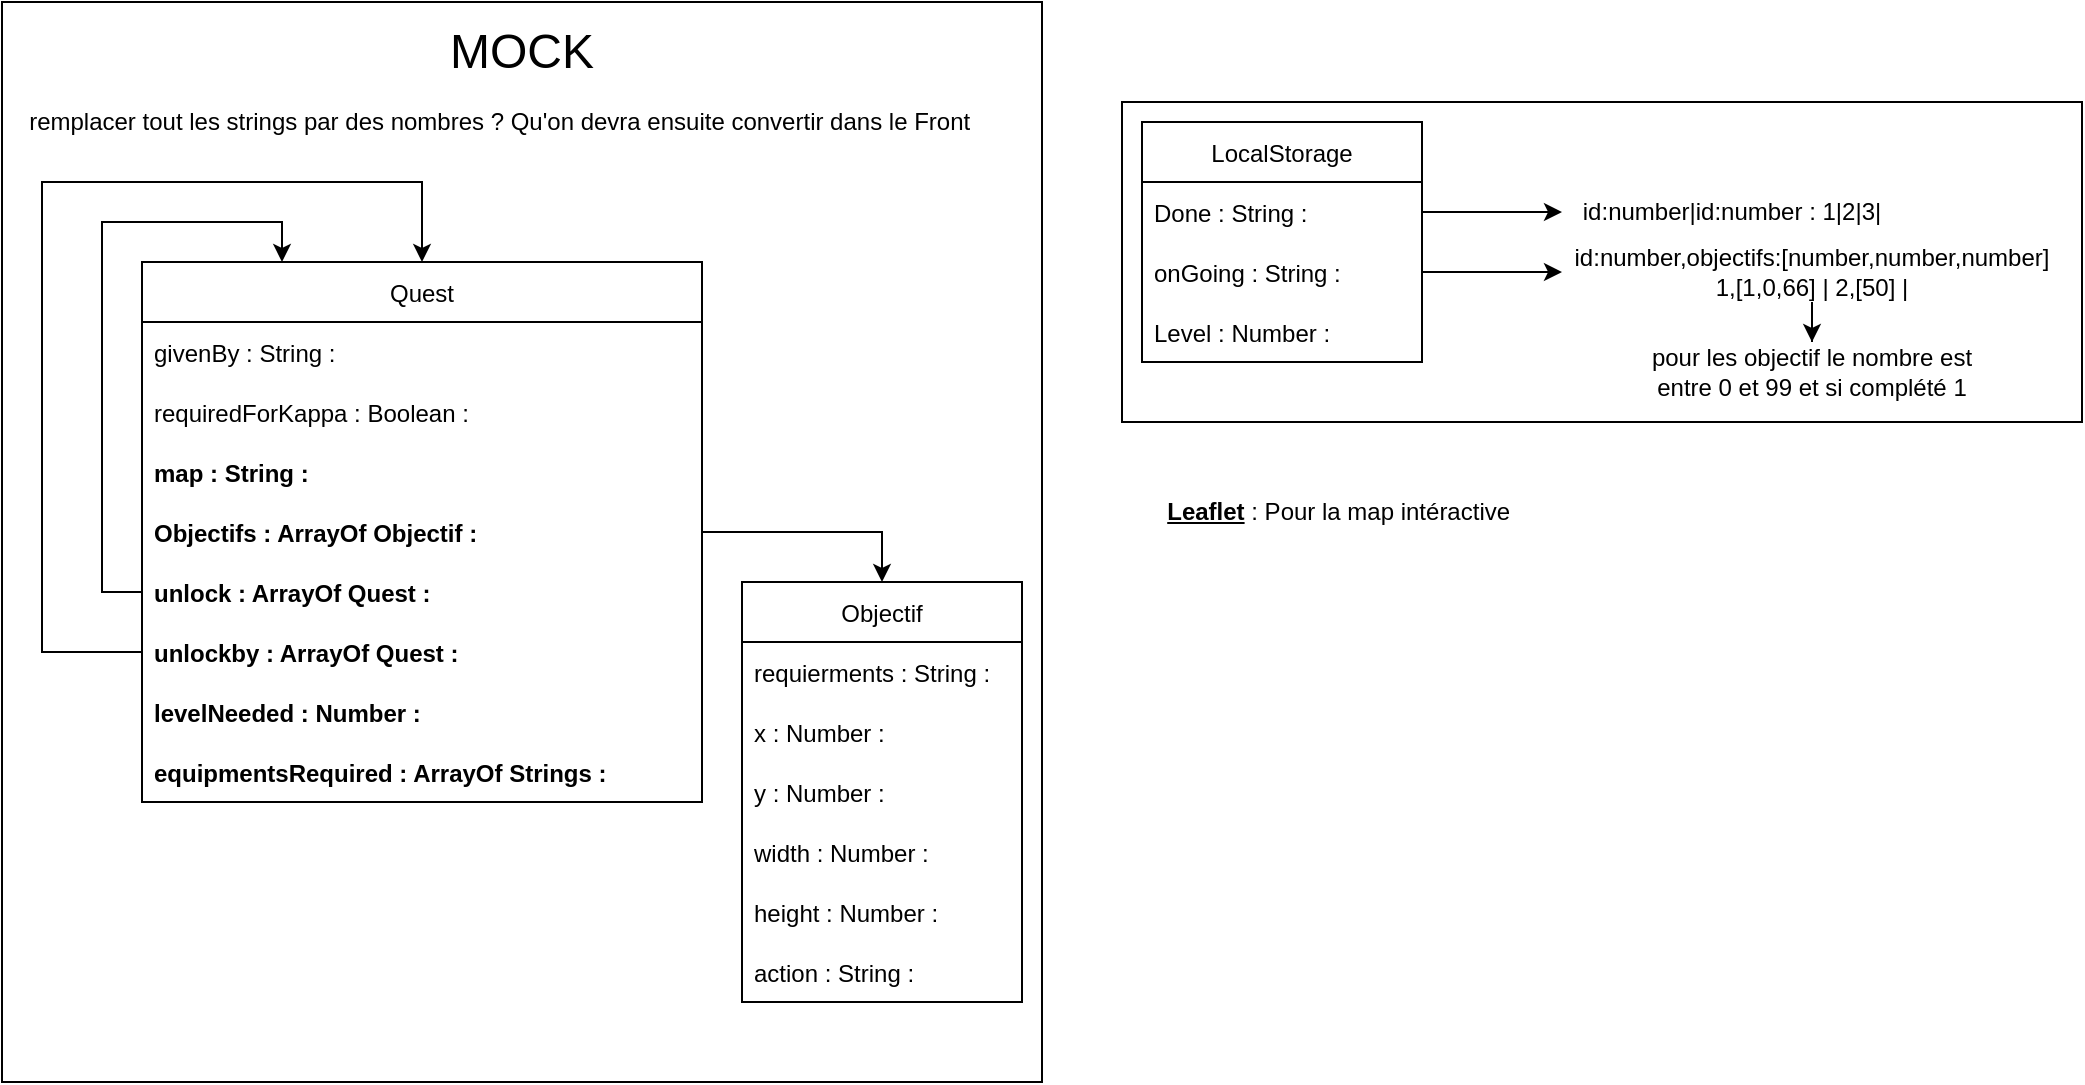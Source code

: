 <mxfile version="19.0.3" type="device"><diagram name="Page-1" id="9f46799a-70d6-7492-0946-bef42562c5a5"><mxGraphModel dx="782" dy="809" grid="1" gridSize="10" guides="1" tooltips="1" connect="1" arrows="1" fold="1" page="1" pageScale="1" pageWidth="1100" pageHeight="850" background="none" math="0" shadow="0"><root><mxCell id="0"/><mxCell id="1" parent="0"/><mxCell id="2KDLwC4VcoyogHusY3sq-51" value="" style="rounded=0;whiteSpace=wrap;html=1;fontSize=24;" parent="1" vertex="1"><mxGeometry x="20" y="80" width="520" height="540" as="geometry"/></mxCell><mxCell id="2KDLwC4VcoyogHusY3sq-46" value="" style="rounded=0;whiteSpace=wrap;html=1;" parent="1" vertex="1"><mxGeometry x="580" y="130" width="480" height="160" as="geometry"/></mxCell><mxCell id="2KDLwC4VcoyogHusY3sq-1" value="Quest" style="swimlane;fontStyle=0;childLayout=stackLayout;horizontal=1;startSize=30;horizontalStack=0;resizeParent=1;resizeParentMax=0;resizeLast=0;collapsible=1;marginBottom=0;" parent="1" vertex="1"><mxGeometry x="90" y="210" width="280" height="270" as="geometry"><mxRectangle x="300" y="170" width="90" height="30" as="alternateBounds"/></mxGeometry></mxCell><mxCell id="2KDLwC4VcoyogHusY3sq-2" value="givenBy : String : " style="text;strokeColor=none;fillColor=none;align=left;verticalAlign=middle;spacingLeft=4;spacingRight=4;overflow=hidden;points=[[0,0.5],[1,0.5]];portConstraint=eastwest;rotatable=0;" parent="2KDLwC4VcoyogHusY3sq-1" vertex="1"><mxGeometry y="30" width="280" height="30" as="geometry"/></mxCell><mxCell id="2KDLwC4VcoyogHusY3sq-3" value="requiredForKappa : Boolean :" style="text;strokeColor=none;fillColor=none;align=left;verticalAlign=middle;spacingLeft=4;spacingRight=4;overflow=hidden;points=[[0,0.5],[1,0.5]];portConstraint=eastwest;rotatable=0;" parent="2KDLwC4VcoyogHusY3sq-1" vertex="1"><mxGeometry y="60" width="280" height="30" as="geometry"/></mxCell><mxCell id="2KDLwC4VcoyogHusY3sq-4" value="map : String :" style="text;strokeColor=none;fillColor=none;align=left;verticalAlign=middle;spacingLeft=4;spacingRight=4;overflow=hidden;points=[[0,0.5],[1,0.5]];portConstraint=eastwest;rotatable=0;fontStyle=1" parent="2KDLwC4VcoyogHusY3sq-1" vertex="1"><mxGeometry y="90" width="280" height="30" as="geometry"/></mxCell><mxCell id="2KDLwC4VcoyogHusY3sq-7" value="Objectifs : ArrayOf Objectif :" style="text;strokeColor=none;fillColor=none;align=left;verticalAlign=middle;spacingLeft=4;spacingRight=4;overflow=hidden;points=[[0,0.5],[1,0.5]];portConstraint=eastwest;rotatable=0;fontStyle=1" parent="2KDLwC4VcoyogHusY3sq-1" vertex="1"><mxGeometry y="120" width="280" height="30" as="geometry"/></mxCell><mxCell id="2KDLwC4VcoyogHusY3sq-9" value="unlock : ArrayOf Quest :" style="text;strokeColor=none;fillColor=none;align=left;verticalAlign=middle;spacingLeft=4;spacingRight=4;overflow=hidden;points=[[0,0.5],[1,0.5]];portConstraint=eastwest;rotatable=0;fontStyle=1" parent="2KDLwC4VcoyogHusY3sq-1" vertex="1"><mxGeometry y="150" width="280" height="30" as="geometry"/></mxCell><mxCell id="2KDLwC4VcoyogHusY3sq-10" value="unlockby : ArrayOf Quest :" style="text;strokeColor=none;fillColor=none;align=left;verticalAlign=middle;spacingLeft=4;spacingRight=4;overflow=hidden;points=[[0,0.5],[1,0.5]];portConstraint=eastwest;rotatable=0;fontStyle=1" parent="2KDLwC4VcoyogHusY3sq-1" vertex="1"><mxGeometry y="180" width="280" height="30" as="geometry"/></mxCell><mxCell id="2KDLwC4VcoyogHusY3sq-8" value="levelNeeded : Number :" style="text;strokeColor=none;fillColor=none;align=left;verticalAlign=middle;spacingLeft=4;spacingRight=4;overflow=hidden;points=[[0,0.5],[1,0.5]];portConstraint=eastwest;rotatable=0;fontStyle=1" parent="2KDLwC4VcoyogHusY3sq-1" vertex="1"><mxGeometry y="210" width="280" height="30" as="geometry"/></mxCell><mxCell id="2KDLwC4VcoyogHusY3sq-12" value="equipmentsRequired : ArrayOf Strings : " style="text;strokeColor=none;fillColor=none;align=left;verticalAlign=middle;spacingLeft=4;spacingRight=4;overflow=hidden;points=[[0,0.5],[1,0.5]];portConstraint=eastwest;rotatable=0;fontStyle=1" parent="2KDLwC4VcoyogHusY3sq-1" vertex="1"><mxGeometry y="240" width="280" height="30" as="geometry"/></mxCell><mxCell id="2KDLwC4VcoyogHusY3sq-23" style="edgeStyle=orthogonalEdgeStyle;rounded=0;orthogonalLoop=1;jettySize=auto;html=1;exitX=0;exitY=0.5;exitDx=0;exitDy=0;entryX=0.5;entryY=0;entryDx=0;entryDy=0;" parent="2KDLwC4VcoyogHusY3sq-1" source="2KDLwC4VcoyogHusY3sq-10" target="2KDLwC4VcoyogHusY3sq-1" edge="1"><mxGeometry relative="1" as="geometry"><mxPoint x="-80" y="-50" as="targetPoint"/><Array as="points"><mxPoint x="-50" y="195"/><mxPoint x="-50" y="-40"/><mxPoint x="140" y="-40"/></Array></mxGeometry></mxCell><mxCell id="2KDLwC4VcoyogHusY3sq-24" style="edgeStyle=orthogonalEdgeStyle;rounded=0;orthogonalLoop=1;jettySize=auto;html=1;exitX=0;exitY=0.5;exitDx=0;exitDy=0;entryX=0.25;entryY=0;entryDx=0;entryDy=0;" parent="2KDLwC4VcoyogHusY3sq-1" source="2KDLwC4VcoyogHusY3sq-9" target="2KDLwC4VcoyogHusY3sq-1" edge="1"><mxGeometry relative="1" as="geometry"><mxPoint x="-20" y="20" as="targetPoint"/><Array as="points"><mxPoint x="-20" y="165"/><mxPoint x="-20" y="-20"/><mxPoint x="70" y="-20"/></Array></mxGeometry></mxCell><mxCell id="2KDLwC4VcoyogHusY3sq-11" value="remplacer tout les strings par des nombres ? Qu'on devra ensuite convertir dans le Front&amp;nbsp;" style="text;html=1;align=center;verticalAlign=middle;resizable=0;points=[];autosize=1;strokeColor=none;fillColor=none;" parent="1" vertex="1"><mxGeometry x="25" y="130" width="490" height="20" as="geometry"/></mxCell><mxCell id="2KDLwC4VcoyogHusY3sq-13" value="Objectif" style="swimlane;fontStyle=0;childLayout=stackLayout;horizontal=1;startSize=30;horizontalStack=0;resizeParent=1;resizeParentMax=0;resizeLast=0;collapsible=1;marginBottom=0;" parent="1" vertex="1"><mxGeometry x="390" y="370" width="140" height="210" as="geometry"/></mxCell><mxCell id="2KDLwC4VcoyogHusY3sq-14" value="requierments : String : " style="text;strokeColor=none;fillColor=none;align=left;verticalAlign=middle;spacingLeft=4;spacingRight=4;overflow=hidden;points=[[0,0.5],[1,0.5]];portConstraint=eastwest;rotatable=0;" parent="2KDLwC4VcoyogHusY3sq-13" vertex="1"><mxGeometry y="30" width="140" height="30" as="geometry"/></mxCell><mxCell id="2KDLwC4VcoyogHusY3sq-15" value="x : Number :" style="text;strokeColor=none;fillColor=none;align=left;verticalAlign=middle;spacingLeft=4;spacingRight=4;overflow=hidden;points=[[0,0.5],[1,0.5]];portConstraint=eastwest;rotatable=0;" parent="2KDLwC4VcoyogHusY3sq-13" vertex="1"><mxGeometry y="60" width="140" height="30" as="geometry"/></mxCell><mxCell id="2KDLwC4VcoyogHusY3sq-16" value="y : Number :" style="text;strokeColor=none;fillColor=none;align=left;verticalAlign=middle;spacingLeft=4;spacingRight=4;overflow=hidden;points=[[0,0.5],[1,0.5]];portConstraint=eastwest;rotatable=0;" parent="2KDLwC4VcoyogHusY3sq-13" vertex="1"><mxGeometry y="90" width="140" height="30" as="geometry"/></mxCell><mxCell id="2KDLwC4VcoyogHusY3sq-17" value="width : Number :" style="text;strokeColor=none;fillColor=none;align=left;verticalAlign=middle;spacingLeft=4;spacingRight=4;overflow=hidden;points=[[0,0.5],[1,0.5]];portConstraint=eastwest;rotatable=0;" parent="2KDLwC4VcoyogHusY3sq-13" vertex="1"><mxGeometry y="120" width="140" height="30" as="geometry"/></mxCell><mxCell id="2KDLwC4VcoyogHusY3sq-18" value="height : Number :" style="text;strokeColor=none;fillColor=none;align=left;verticalAlign=middle;spacingLeft=4;spacingRight=4;overflow=hidden;points=[[0,0.5],[1,0.5]];portConstraint=eastwest;rotatable=0;" parent="2KDLwC4VcoyogHusY3sq-13" vertex="1"><mxGeometry y="150" width="140" height="30" as="geometry"/></mxCell><mxCell id="UtsZ9XZAE9ymJZQP8S1K-1" value="action : String :" style="text;strokeColor=none;fillColor=none;align=left;verticalAlign=middle;spacingLeft=4;spacingRight=4;overflow=hidden;points=[[0,0.5],[1,0.5]];portConstraint=eastwest;rotatable=0;" vertex="1" parent="2KDLwC4VcoyogHusY3sq-13"><mxGeometry y="180" width="140" height="30" as="geometry"/></mxCell><mxCell id="2KDLwC4VcoyogHusY3sq-22" style="edgeStyle=orthogonalEdgeStyle;rounded=0;orthogonalLoop=1;jettySize=auto;html=1;exitX=1;exitY=0.5;exitDx=0;exitDy=0;entryX=0.5;entryY=0;entryDx=0;entryDy=0;" parent="1" source="2KDLwC4VcoyogHusY3sq-7" target="2KDLwC4VcoyogHusY3sq-13" edge="1"><mxGeometry relative="1" as="geometry"/></mxCell><mxCell id="2KDLwC4VcoyogHusY3sq-25" value="LocalStorage" style="swimlane;fontStyle=0;childLayout=stackLayout;horizontal=1;startSize=30;horizontalStack=0;resizeParent=1;resizeParentMax=0;resizeLast=0;collapsible=1;marginBottom=0;" parent="1" vertex="1"><mxGeometry x="590" y="140" width="140" height="120" as="geometry"/></mxCell><mxCell id="2KDLwC4VcoyogHusY3sq-26" value="Done : String :" style="text;strokeColor=none;fillColor=none;align=left;verticalAlign=middle;spacingLeft=4;spacingRight=4;overflow=hidden;points=[[0,0.5],[1,0.5]];portConstraint=eastwest;rotatable=0;" parent="2KDLwC4VcoyogHusY3sq-25" vertex="1"><mxGeometry y="30" width="140" height="30" as="geometry"/></mxCell><mxCell id="2KDLwC4VcoyogHusY3sq-27" value="onGoing : String :" style="text;strokeColor=none;fillColor=none;align=left;verticalAlign=middle;spacingLeft=4;spacingRight=4;overflow=hidden;points=[[0,0.5],[1,0.5]];portConstraint=eastwest;rotatable=0;" parent="2KDLwC4VcoyogHusY3sq-25" vertex="1"><mxGeometry y="60" width="140" height="30" as="geometry"/></mxCell><mxCell id="2KDLwC4VcoyogHusY3sq-29" value="Level : Number :" style="text;strokeColor=none;fillColor=none;align=left;verticalAlign=middle;spacingLeft=4;spacingRight=4;overflow=hidden;points=[[0,0.5],[1,0.5]];portConstraint=eastwest;rotatable=0;" parent="2KDLwC4VcoyogHusY3sq-25" vertex="1"><mxGeometry y="90" width="140" height="30" as="geometry"/></mxCell><mxCell id="2KDLwC4VcoyogHusY3sq-30" style="edgeStyle=orthogonalEdgeStyle;rounded=0;orthogonalLoop=1;jettySize=auto;html=1;exitX=1;exitY=0.5;exitDx=0;exitDy=0;entryX=0;entryY=0.5;entryDx=0;entryDy=0;" parent="1" source="2KDLwC4VcoyogHusY3sq-26" target="2KDLwC4VcoyogHusY3sq-32" edge="1"><mxGeometry relative="1" as="geometry"><mxPoint x="800" y="185" as="targetPoint"/></mxGeometry></mxCell><mxCell id="2KDLwC4VcoyogHusY3sq-31" style="edgeStyle=orthogonalEdgeStyle;rounded=0;orthogonalLoop=1;jettySize=auto;html=1;exitX=1;exitY=0.5;exitDx=0;exitDy=0;entryX=0;entryY=0.5;entryDx=0;entryDy=0;" parent="1" source="2KDLwC4VcoyogHusY3sq-27" target="2KDLwC4VcoyogHusY3sq-33" edge="1"><mxGeometry relative="1" as="geometry"><mxPoint x="800" y="215" as="targetPoint"/></mxGeometry></mxCell><mxCell id="2KDLwC4VcoyogHusY3sq-32" value="id:number|id:number : 1|2|3|" style="text;html=1;strokeColor=none;fillColor=none;align=center;verticalAlign=middle;whiteSpace=wrap;rounded=0;" parent="1" vertex="1"><mxGeometry x="800" y="170" width="170" height="30" as="geometry"/></mxCell><mxCell id="2KDLwC4VcoyogHusY3sq-38" style="edgeStyle=orthogonalEdgeStyle;rounded=0;orthogonalLoop=1;jettySize=auto;html=1;entryX=0.5;entryY=0;entryDx=0;entryDy=0;" parent="1" source="2KDLwC4VcoyogHusY3sq-33" target="2KDLwC4VcoyogHusY3sq-35" edge="1"><mxGeometry relative="1" as="geometry"/></mxCell><mxCell id="2KDLwC4VcoyogHusY3sq-33" value="id:number,objectifs:[number,number,number]&lt;br&gt;1,[1,0,66] | 2,[50] |" style="text;html=1;strokeColor=none;fillColor=none;align=center;verticalAlign=middle;whiteSpace=wrap;rounded=0;" parent="1" vertex="1"><mxGeometry x="800" y="200" width="250" height="30" as="geometry"/></mxCell><mxCell id="2KDLwC4VcoyogHusY3sq-35" value="pour les objectif le nombre est entre 0 et 99 et si complété 1" style="text;html=1;strokeColor=none;fillColor=none;align=center;verticalAlign=middle;whiteSpace=wrap;rounded=0;" parent="1" vertex="1"><mxGeometry x="835" y="250" width="180" height="30" as="geometry"/></mxCell><mxCell id="2KDLwC4VcoyogHusY3sq-45" value="&lt;font style=&quot;font-size: 24px;&quot;&gt;MOCK&lt;/font&gt;" style="text;html=1;strokeColor=none;fillColor=none;align=center;verticalAlign=middle;whiteSpace=wrap;rounded=0;" parent="1" vertex="1"><mxGeometry x="250" y="90" width="60" height="30" as="geometry"/></mxCell><mxCell id="_QLWZIXVUr1kJyZWJxaK-1" value="&lt;b&gt;&lt;u&gt;Leaflet&lt;/u&gt; &lt;/b&gt;: Pour la map intéractive&amp;nbsp;" style="text;html=1;strokeColor=none;fillColor=none;align=center;verticalAlign=middle;whiteSpace=wrap;rounded=0;" parent="1" vertex="1"><mxGeometry x="580" y="320" width="220" height="30" as="geometry"/></mxCell></root></mxGraphModel></diagram></mxfile>